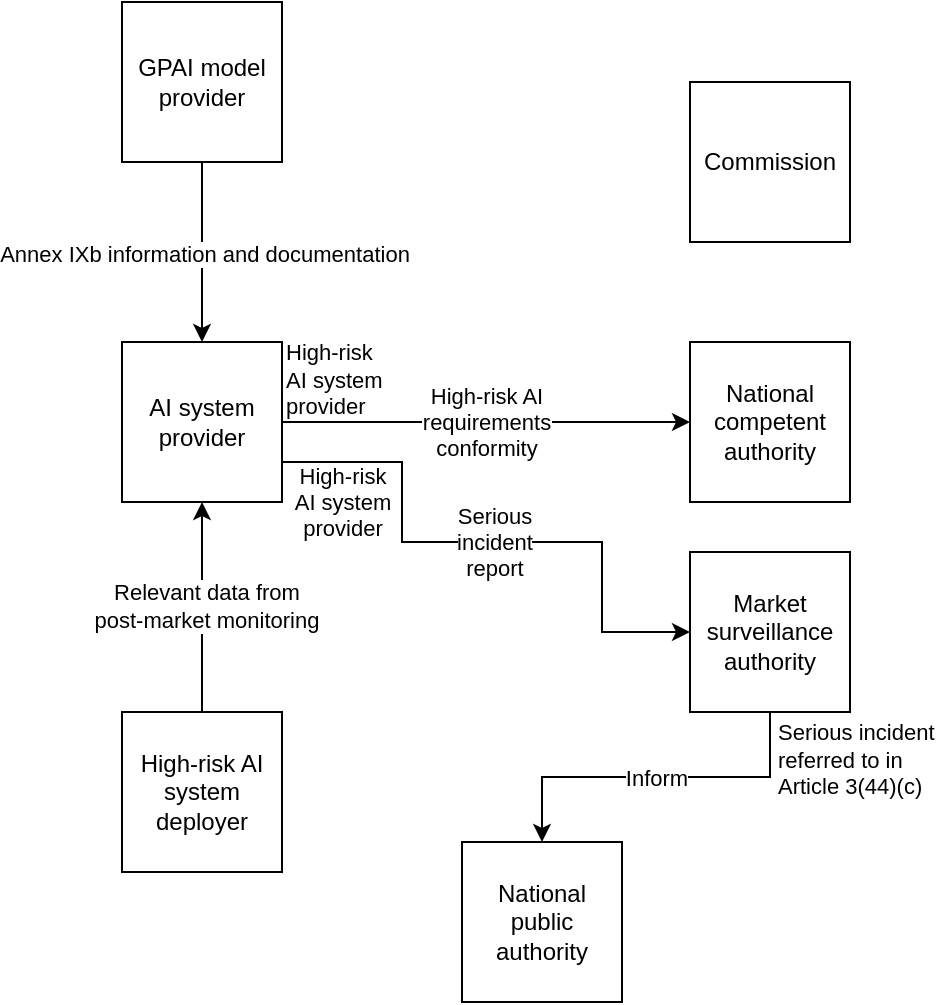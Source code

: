 <mxfile version="23.1.4" type="github">
  <diagram name="หน้า-1" id="FsMO-pj8TltQ22SZ88RI">
    <mxGraphModel dx="1142" dy="531" grid="1" gridSize="10" guides="1" tooltips="1" connect="1" arrows="1" fold="1" page="1" pageScale="1" pageWidth="827" pageHeight="1169" math="0" shadow="0">
      <root>
        <mxCell id="0" />
        <mxCell id="1" parent="0" />
        <mxCell id="net0GfKZKzhhj8EbBAAY-5" style="edgeStyle=orthogonalEdgeStyle;rounded=0;orthogonalLoop=1;jettySize=auto;html=1;exitX=0.5;exitY=1;exitDx=0;exitDy=0;entryX=0.5;entryY=0;entryDx=0;entryDy=0;" edge="1" parent="1" source="net0GfKZKzhhj8EbBAAY-1" target="net0GfKZKzhhj8EbBAAY-2">
          <mxGeometry relative="1" as="geometry" />
        </mxCell>
        <mxCell id="net0GfKZKzhhj8EbBAAY-6" value="Annex IXb information and documentation" style="edgeLabel;html=1;align=center;verticalAlign=middle;resizable=0;points=[];" vertex="1" connectable="0" parent="net0GfKZKzhhj8EbBAAY-5">
          <mxGeometry x="0.022" y="1" relative="1" as="geometry">
            <mxPoint as="offset" />
          </mxGeometry>
        </mxCell>
        <mxCell id="net0GfKZKzhhj8EbBAAY-1" value="GPAI model provider" style="whiteSpace=wrap;html=1;aspect=fixed;" vertex="1" parent="1">
          <mxGeometry x="50" y="150" width="80" height="80" as="geometry" />
        </mxCell>
        <mxCell id="net0GfKZKzhhj8EbBAAY-2" value="AI system provider" style="whiteSpace=wrap;html=1;aspect=fixed;" vertex="1" parent="1">
          <mxGeometry x="50" y="320" width="80" height="80" as="geometry" />
        </mxCell>
        <mxCell id="net0GfKZKzhhj8EbBAAY-7" value="National competent authority" style="whiteSpace=wrap;html=1;aspect=fixed;" vertex="1" parent="1">
          <mxGeometry x="334" y="320" width="80" height="80" as="geometry" />
        </mxCell>
        <mxCell id="net0GfKZKzhhj8EbBAAY-11" value="" style="endArrow=classic;html=1;rounded=0;exitX=1;exitY=0.5;exitDx=0;exitDy=0;entryX=0;entryY=0.5;entryDx=0;entryDy=0;" edge="1" parent="1" source="net0GfKZKzhhj8EbBAAY-2" target="net0GfKZKzhhj8EbBAAY-7">
          <mxGeometry relative="1" as="geometry">
            <mxPoint x="120" y="380" as="sourcePoint" />
            <mxPoint x="280" y="380" as="targetPoint" />
          </mxGeometry>
        </mxCell>
        <mxCell id="net0GfKZKzhhj8EbBAAY-12" value="High-risk AI&lt;br&gt;requirements&lt;br&gt;conformity" style="edgeLabel;resizable=0;html=1;;align=center;verticalAlign=middle;" connectable="0" vertex="1" parent="net0GfKZKzhhj8EbBAAY-11">
          <mxGeometry relative="1" as="geometry" />
        </mxCell>
        <mxCell id="net0GfKZKzhhj8EbBAAY-13" value="High-risk&lt;br&gt;AI system&lt;br&gt;provider" style="edgeLabel;resizable=0;html=1;;align=left;verticalAlign=bottom;" connectable="0" vertex="1" parent="net0GfKZKzhhj8EbBAAY-11">
          <mxGeometry x="-1" relative="1" as="geometry" />
        </mxCell>
        <mxCell id="net0GfKZKzhhj8EbBAAY-14" value="High-risk AI system deployer" style="whiteSpace=wrap;html=1;aspect=fixed;" vertex="1" parent="1">
          <mxGeometry x="50" y="505" width="80" height="80" as="geometry" />
        </mxCell>
        <mxCell id="net0GfKZKzhhj8EbBAAY-15" value="" style="endArrow=classic;html=1;rounded=0;exitX=0.5;exitY=0;exitDx=0;exitDy=0;entryX=0.5;entryY=1;entryDx=0;entryDy=0;" edge="1" parent="1" source="net0GfKZKzhhj8EbBAAY-14" target="net0GfKZKzhhj8EbBAAY-2">
          <mxGeometry relative="1" as="geometry">
            <mxPoint x="150" y="380" as="sourcePoint" />
            <mxPoint x="250" y="380" as="targetPoint" />
          </mxGeometry>
        </mxCell>
        <mxCell id="net0GfKZKzhhj8EbBAAY-16" value="Label" style="edgeLabel;resizable=0;html=1;;align=center;verticalAlign=middle;" connectable="0" vertex="1" parent="net0GfKZKzhhj8EbBAAY-15">
          <mxGeometry relative="1" as="geometry" />
        </mxCell>
        <mxCell id="net0GfKZKzhhj8EbBAAY-17" value="Relevant data from&lt;br&gt;post-market monitoring" style="edgeLabel;html=1;align=center;verticalAlign=middle;resizable=0;points=[];" vertex="1" connectable="0" parent="net0GfKZKzhhj8EbBAAY-15">
          <mxGeometry x="0.016" y="-2" relative="1" as="geometry">
            <mxPoint as="offset" />
          </mxGeometry>
        </mxCell>
        <mxCell id="net0GfKZKzhhj8EbBAAY-22" value="" style="endArrow=classic;html=1;rounded=0;exitX=1;exitY=0.5;exitDx=0;exitDy=0;edgeStyle=orthogonalEdgeStyle;" edge="1" parent="1" source="net0GfKZKzhhj8EbBAAY-2" target="net0GfKZKzhhj8EbBAAY-25">
          <mxGeometry relative="1" as="geometry">
            <mxPoint x="120" y="380" as="sourcePoint" />
            <mxPoint x="250" y="480" as="targetPoint" />
            <Array as="points">
              <mxPoint x="130" y="380" />
              <mxPoint x="190" y="380" />
              <mxPoint x="190" y="420" />
              <mxPoint x="290" y="420" />
              <mxPoint x="290" y="465" />
            </Array>
          </mxGeometry>
        </mxCell>
        <mxCell id="net0GfKZKzhhj8EbBAAY-23" value="Serious&lt;br&gt;incident&lt;br&gt;report" style="edgeLabel;resizable=0;html=1;;align=center;verticalAlign=middle;" connectable="0" vertex="1" parent="net0GfKZKzhhj8EbBAAY-22">
          <mxGeometry relative="1" as="geometry">
            <mxPoint x="11" as="offset" />
          </mxGeometry>
        </mxCell>
        <mxCell id="net0GfKZKzhhj8EbBAAY-26" value="High-risk&lt;br&gt;AI system&lt;br&gt;provider" style="edgeLabel;html=1;align=center;verticalAlign=middle;resizable=0;points=[];" vertex="1" connectable="0" parent="net0GfKZKzhhj8EbBAAY-22">
          <mxGeometry x="-0.741" relative="1" as="geometry">
            <mxPoint x="10" y="20" as="offset" />
          </mxGeometry>
        </mxCell>
        <mxCell id="net0GfKZKzhhj8EbBAAY-25" value="Market surveillance authority" style="whiteSpace=wrap;html=1;aspect=fixed;" vertex="1" parent="1">
          <mxGeometry x="334" y="425" width="80" height="80" as="geometry" />
        </mxCell>
        <mxCell id="net0GfKZKzhhj8EbBAAY-27" value="National public authority" style="whiteSpace=wrap;html=1;aspect=fixed;" vertex="1" parent="1">
          <mxGeometry x="220" y="570" width="80" height="80" as="geometry" />
        </mxCell>
        <mxCell id="net0GfKZKzhhj8EbBAAY-31" value="" style="endArrow=classic;html=1;rounded=0;exitX=0.5;exitY=1;exitDx=0;exitDy=0;edgeStyle=orthogonalEdgeStyle;" edge="1" parent="1" source="net0GfKZKzhhj8EbBAAY-25" target="net0GfKZKzhhj8EbBAAY-27">
          <mxGeometry relative="1" as="geometry">
            <mxPoint x="390" y="562" as="sourcePoint" />
            <mxPoint x="526" y="607" as="targetPoint" />
          </mxGeometry>
        </mxCell>
        <mxCell id="net0GfKZKzhhj8EbBAAY-32" value="Inform" style="edgeLabel;resizable=0;html=1;;align=center;verticalAlign=middle;" connectable="0" vertex="1" parent="net0GfKZKzhhj8EbBAAY-31">
          <mxGeometry relative="1" as="geometry" />
        </mxCell>
        <mxCell id="net0GfKZKzhhj8EbBAAY-33" value="Serious incident&lt;br&gt;referred to in&lt;br&gt;Article 3(44)(c)" style="edgeLabel;resizable=0;html=1;;align=left;verticalAlign=bottom;" connectable="0" vertex="1" parent="net0GfKZKzhhj8EbBAAY-31">
          <mxGeometry x="-1" relative="1" as="geometry">
            <mxPoint x="2" y="45" as="offset" />
          </mxGeometry>
        </mxCell>
        <mxCell id="net0GfKZKzhhj8EbBAAY-35" value="Commission" style="whiteSpace=wrap;html=1;aspect=fixed;" vertex="1" parent="1">
          <mxGeometry x="334" y="190" width="80" height="80" as="geometry" />
        </mxCell>
      </root>
    </mxGraphModel>
  </diagram>
</mxfile>
